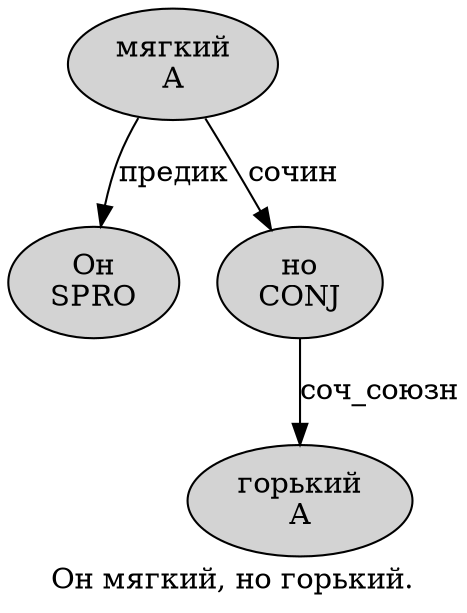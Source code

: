 digraph SENTENCE_50 {
	graph [label="Он мягкий, но горький."]
	node [style=filled]
		0 [label="Он
SPRO" color="" fillcolor=lightgray penwidth=1 shape=ellipse]
		1 [label="мягкий
A" color="" fillcolor=lightgray penwidth=1 shape=ellipse]
		3 [label="но
CONJ" color="" fillcolor=lightgray penwidth=1 shape=ellipse]
		4 [label="горький
A" color="" fillcolor=lightgray penwidth=1 shape=ellipse]
			1 -> 0 [label="предик"]
			1 -> 3 [label="сочин"]
			3 -> 4 [label="соч_союзн"]
}